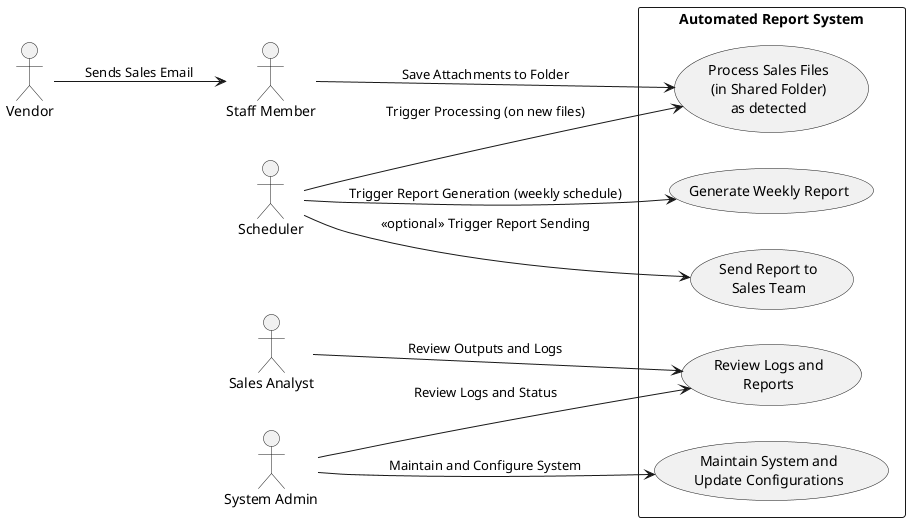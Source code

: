 @startuml stroopwafel
left to right direction

actor "Vendor" as Vendor
actor "Staff Member" as Staff
actor "Scheduler" as Scheduler
actor "Sales Analyst" as Analyst
actor "System Admin" as Admin

rectangle "Automated Report System" {
  usecase "Process Sales Files\n(in Shared Folder)\nas detected" as UC1
  usecase "Generate Weekly Report" as UC2
  usecase "Send Report to\nSales Team" as UC3
  usecase "Review Logs and\nReports" as UC4
  usecase "Maintain System and\nUpdate Configurations" as UC5
}

Vendor --> Staff : Sends Sales Email
Staff --> UC1 : Save Attachments to Folder

Scheduler --> UC1 : Trigger Processing (on new files)
Scheduler --> UC2 : Trigger Report Generation (weekly schedule)
Scheduler --> UC3 : «optional» Trigger Report Sending

Analyst --> UC4 : Review Outputs and Logs
Admin --> UC4 : Review Logs and Status
Admin --> UC5 : Maintain and Configure System

@enduml